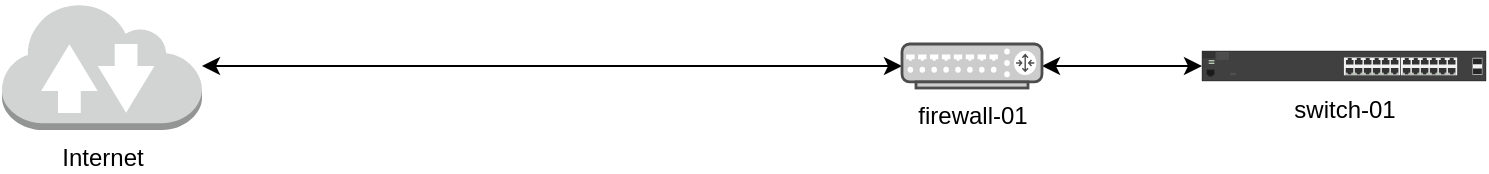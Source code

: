 <mxfile version="21.0.2" type="device"><diagram id="b6ezudLEMjEVSUdVGraq" name="Page-1"><mxGraphModel dx="1274" dy="658" grid="1" gridSize="10" guides="1" tooltips="1" connect="1" arrows="1" fold="1" page="1" pageScale="1" pageWidth="827" pageHeight="1169" math="0" shadow="0"><root><mxCell id="0"/><mxCell id="1" parent="0"/><mxCell id="zR5qEHs_aoHfr4XfOAKe-11" value="switch-01" style="html=1;verticalLabelPosition=bottom;verticalAlign=top;outlineConnect=0;shadow=0;dashed=0;shape=mxgraph.rack.hpe_aruba.switches.j9856a_2530_24g_2sfpplus_switch;" parent="1" vertex="1"><mxGeometry x="640" y="64.5" width="142" height="15" as="geometry"/></mxCell><mxCell id="zR5qEHs_aoHfr4XfOAKe-27" value="Internet" style="outlineConnect=0;dashed=0;verticalLabelPosition=bottom;verticalAlign=top;align=center;html=1;shape=mxgraph.aws3.internet_2;fillColor=#D2D3D3;gradientColor=none;" parent="1" vertex="1"><mxGeometry x="40" y="40" width="100" height="64" as="geometry"/></mxCell><mxCell id="zR5qEHs_aoHfr4XfOAKe-33" value="" style="edgeStyle=orthogonalEdgeStyle;rounded=0;orthogonalLoop=1;jettySize=auto;html=1;fontColor=#000000;startArrow=classic;startFill=1;" parent="1" source="zR5qEHs_aoHfr4XfOAKe-27" target="zR5qEHs_aoHfr4XfOAKe-31" edge="1"><mxGeometry relative="1" as="geometry"><mxPoint x="410" y="72" as="sourcePoint"/></mxGeometry></mxCell><mxCell id="zR5qEHs_aoHfr4XfOAKe-34" value="" style="edgeStyle=orthogonalEdgeStyle;rounded=0;orthogonalLoop=1;jettySize=auto;html=1;fontColor=#000000;startArrow=classic;startFill=1;" parent="1" source="zR5qEHs_aoHfr4XfOAKe-31" target="zR5qEHs_aoHfr4XfOAKe-11" edge="1"><mxGeometry relative="1" as="geometry"/></mxCell><mxCell id="zR5qEHs_aoHfr4XfOAKe-31" value="firewall-01" style="fontColor=#000000;verticalAlign=top;verticalLabelPosition=bottom;labelPosition=center;align=center;html=1;outlineConnect=0;fillColor=#CCCCCC;strokeColor=#4D4D4D;gradientColor=none;gradientDirection=north;strokeWidth=2;shape=mxgraph.networks.router;" parent="1" vertex="1"><mxGeometry x="490" y="61" width="70" height="22" as="geometry"/></mxCell></root></mxGraphModel></diagram></mxfile>